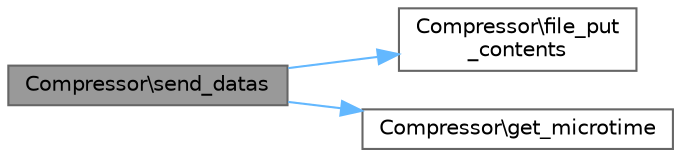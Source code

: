 digraph "Compressor\send_datas"
{
 // LATEX_PDF_SIZE
  bgcolor="transparent";
  edge [fontname=Helvetica,fontsize=10,labelfontname=Helvetica,labelfontsize=10];
  node [fontname=Helvetica,fontsize=10,shape=box,height=0.2,width=0.4];
  rankdir="LR";
  Node1 [id="Node000001",label="Compressor\\send_datas",height=0.2,width=0.4,color="gray40", fillcolor="grey60", style="filled", fontcolor="black",tooltip=" "];
  Node1 -> Node2 [id="edge1_Node000001_Node000002",color="steelblue1",style="solid",tooltip=" "];
  Node2 [id="Node000002",label="Compressor\\file_put\l_contents",height=0.2,width=0.4,color="grey40", fillcolor="white", style="filled",URL="$class_compressor.html#a4624509a692b485b64e6ea5ea50c22ee",tooltip=" "];
  Node1 -> Node3 [id="edge2_Node000001_Node000003",color="steelblue1",style="solid",tooltip=" "];
  Node3 [id="Node000003",label="Compressor\\get_microtime",height=0.2,width=0.4,color="grey40", fillcolor="white", style="filled",URL="$class_compressor.html#a69e609d55e99543649bae464253c5505",tooltip=" "];
}
